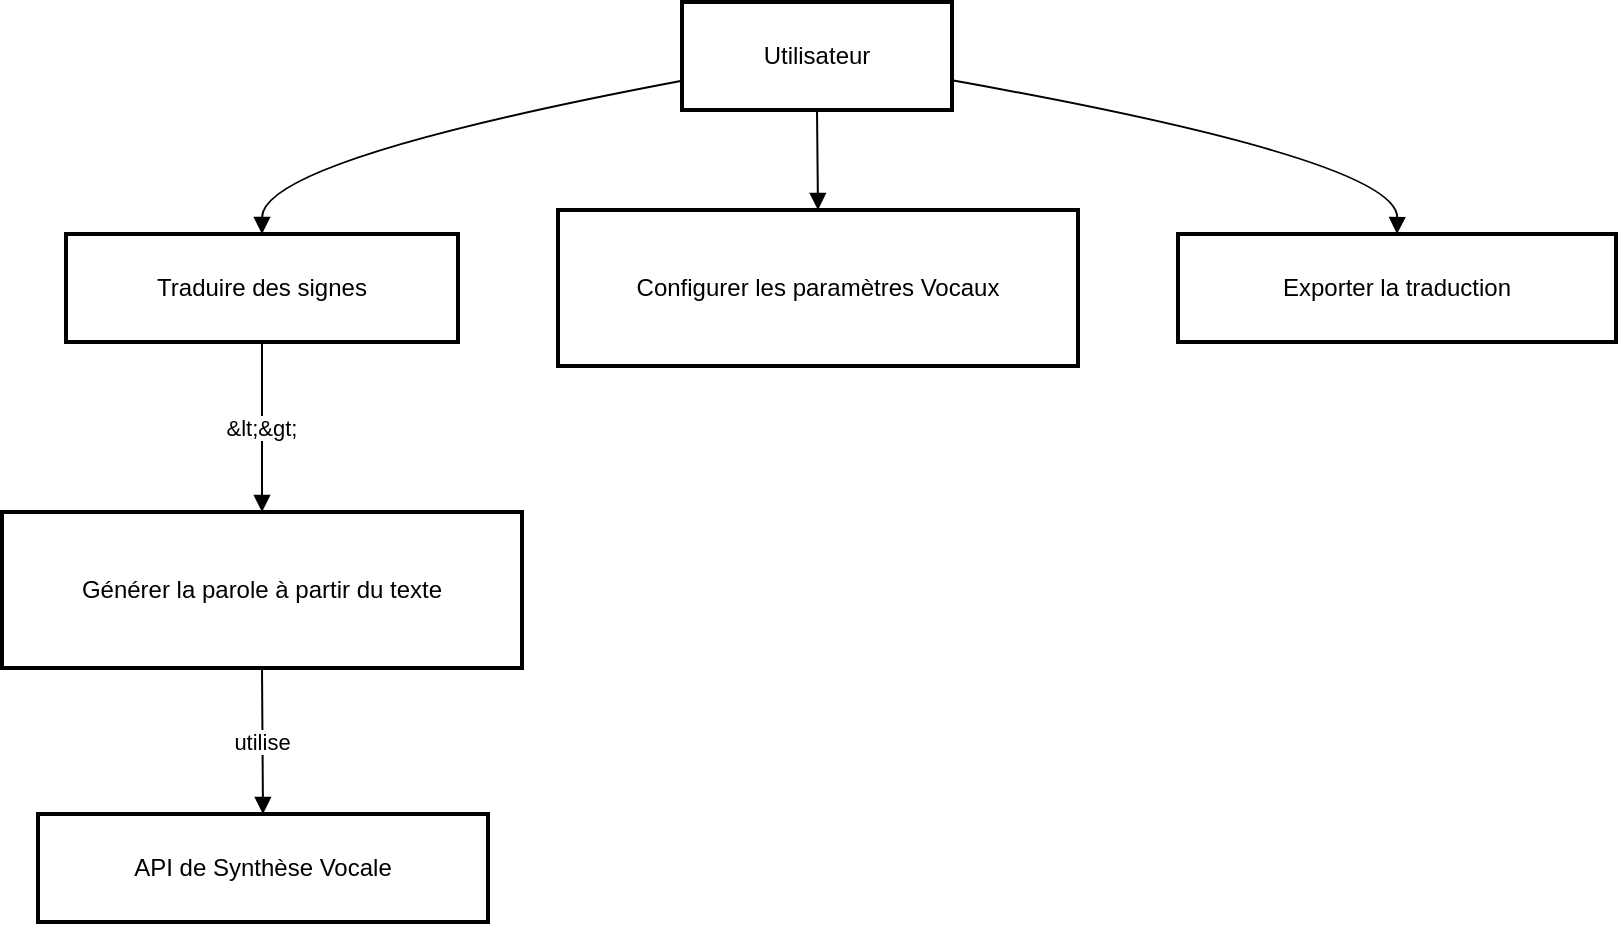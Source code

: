 <mxfile version="26.2.13">
  <diagram name="Page-1" id="Kbw01QPHFd0SWkJOmG4J">
    <mxGraphModel>
      <root>
        <mxCell id="0" />
        <mxCell id="1" parent="0" />
        <mxCell id="2" value="Utilisateur" style="whiteSpace=wrap;strokeWidth=2;" vertex="1" parent="1">
          <mxGeometry x="348" y="8" width="135" height="54" as="geometry" />
        </mxCell>
        <mxCell id="3" value="Traduire des signes" style="whiteSpace=wrap;strokeWidth=2;" vertex="1" parent="1">
          <mxGeometry x="40" y="124" width="196" height="54" as="geometry" />
        </mxCell>
        <mxCell id="4" value="Configurer les paramètres Vocaux" style="whiteSpace=wrap;strokeWidth=2;" vertex="1" parent="1">
          <mxGeometry x="286" y="112" width="260" height="78" as="geometry" />
        </mxCell>
        <mxCell id="5" value="Exporter la traduction" style="whiteSpace=wrap;strokeWidth=2;" vertex="1" parent="1">
          <mxGeometry x="596" y="124" width="219" height="54" as="geometry" />
        </mxCell>
        <mxCell id="6" value="Générer la parole à partir du texte" style="whiteSpace=wrap;strokeWidth=2;" vertex="1" parent="1">
          <mxGeometry x="8" y="263" width="260" height="78" as="geometry" />
        </mxCell>
        <mxCell id="7" value="API de Synthèse Vocale" style="whiteSpace=wrap;strokeWidth=2;" vertex="1" parent="1">
          <mxGeometry x="26" y="414" width="225" height="54" as="geometry" />
        </mxCell>
        <mxCell id="8" value="" style="curved=1;startArrow=none;endArrow=block;exitX=0;exitY=0.73;entryX=0.5;entryY=0;" edge="1" parent="1" source="2" target="3">
          <mxGeometry relative="1" as="geometry">
            <Array as="points">
              <mxPoint x="138" y="87" />
            </Array>
          </mxGeometry>
        </mxCell>
        <mxCell id="9" value="" style="curved=1;startArrow=none;endArrow=block;exitX=0.5;exitY=1;entryX=0.5;entryY=0;" edge="1" parent="1" source="2" target="4">
          <mxGeometry relative="1" as="geometry">
            <Array as="points" />
          </mxGeometry>
        </mxCell>
        <mxCell id="10" value="" style="curved=1;startArrow=none;endArrow=block;exitX=1.01;exitY=0.73;entryX=0.5;entryY=0;" edge="1" parent="1" source="2" target="5">
          <mxGeometry relative="1" as="geometry">
            <Array as="points">
              <mxPoint x="706" y="87" />
            </Array>
          </mxGeometry>
        </mxCell>
        <mxCell id="11" value="&amp;lt;&amp;gt;" style="curved=1;startArrow=none;endArrow=block;exitX=0.5;exitY=1;entryX=0.5;entryY=0;" edge="1" parent="1" source="3" target="6">
          <mxGeometry relative="1" as="geometry">
            <Array as="points" />
          </mxGeometry>
        </mxCell>
        <mxCell id="12" value="utilise" style="curved=1;startArrow=none;endArrow=block;exitX=0.5;exitY=1;entryX=0.5;entryY=0;" edge="1" parent="1" source="6" target="7">
          <mxGeometry relative="1" as="geometry">
            <Array as="points" />
          </mxGeometry>
        </mxCell>
      </root>
    </mxGraphModel>
  </diagram>
</mxfile>
